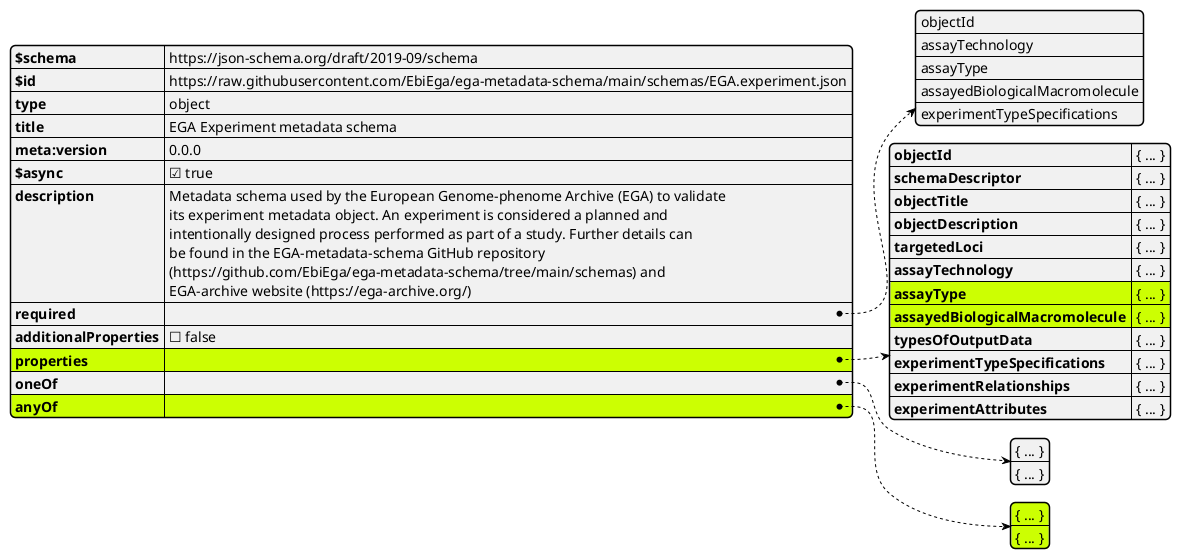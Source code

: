 @startjson
#highlight "properties" / "assayType" / "properties" / "termId"
#highlight "properties" / "assayedBiologicalMacromolecule" / "properties" / "termId"
#highlight "anyOf" / "0" / "if" / "properties" / "assayedBiologicalMacromolecule" / "properties" / "termId"
#highlight "anyOf" / "0" / "then" / "properties" / "assayType" / "properties" / "termId"
#highlight "anyOf" / "1" / "if" / "properties" / "assayedBiologicalMacromolecule" / "properties" / "termId"
#highlight "anyOf" / "1" / "then" / "properties" / "assayType" / "properties" / "termId"
#highlight "properties"
#highlight "properties" / "assayType"
#highlight "properties" / "assayType" / "properties"
#highlight "properties" / "assayedBiologicalMacromolecule"
#highlight "properties" / "assayedBiologicalMacromolecule" / "properties"
#highlight "anyOf"
#highlight "anyOf" / "0"
#highlight "anyOf" / "0" / "if"
#highlight "anyOf" / "0" / "if" / "properties"
#highlight "anyOf" / "0" / "if" / "properties" / "assayedBiologicalMacromolecule"
#highlight "anyOf" / "0" / "if" / "properties" / "assayedBiologicalMacromolecule" / "properties"
#highlight "anyOf" / "0" / "then"
#highlight "anyOf" / "0" / "then" / "properties"
#highlight "anyOf" / "0" / "then" / "properties" / "assayType"
#highlight "anyOf" / "0" / "then" / "properties" / "assayType" / "properties"
#highlight "anyOf" / "1"
#highlight "anyOf" / "1" / "if"
#highlight "anyOf" / "1" / "if" / "properties"
#highlight "anyOf" / "1" / "if" / "properties" / "assayedBiologicalMacromolecule"
#highlight "anyOf" / "1" / "if" / "properties" / "assayedBiologicalMacromolecule" / "properties"
#highlight "anyOf" / "1" / "then"
#highlight "anyOf" / "1" / "then" / "properties"
#highlight "anyOf" / "1" / "then" / "properties" / "assayType"
#highlight "anyOf" / "1" / "then" / "properties" / "assayType" / "properties"

{
    "$schema": "https://json-schema.org/draft/2019-09/schema",
    "$id": "https://raw.githubusercontent.com/EbiEga/ega-metadata-schema/main/schemas/EGA.experiment.json",
    "type": "object",
    "title": "EGA Experiment metadata schema",
    "meta:version": "0.0.0",
    "$async": true,
    "description": "Metadata schema used by the European Genome-phenome Archive (EGA) to validate \\nits experiment metadata object. An experiment is considered a planned and \\nintentionally designed process performed as part of a study. Further details can \\nbe found in the EGA-metadata-schema GitHub repository \\n(https://github.com/EbiEga/ega-metadata-schema/tree/main/schemas) and \\nEGA-archive website (https://ega-archive.org/)",
    "required": [
        "objectId",
        "assayTechnology",
        "assayType",
        "assayedBiologicalMacromolecule",
        "experimentTypeSpecifications"
    ],
    "additionalProperties": false,
    "properties": {
        "objectId": "{ ... }",
        "schemaDescriptor": "{ ... }",
        "objectTitle": "{ ... }",
        "objectDescription": "{ ... }",
        "targetedLoci": "{ ... }",
        "assayTechnology": "{ ... }",
        "assayType": "{ ... }",
        "assayedBiologicalMacromolecule": "{ ... }",
        "typesOfOutputData": "{ ... }",
        "experimentTypeSpecifications": "{ ... }",
        "experimentRelationships": "{ ... }",
        "experimentAttributes": "{ ... }"
    },
    "oneOf": [
        "{ ... }",
        "{ ... }"
    ],
    "anyOf": [
        "{ ... }",
        "{ ... }"
    ]
}
@endjson